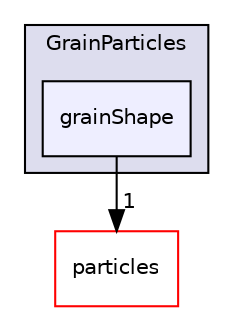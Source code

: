 digraph "src/Particles/GrainParticles/grainShape" {
  compound=true
  node [ fontsize="10", fontname="Helvetica"];
  edge [ labelfontsize="10", labelfontname="Helvetica"];
  subgraph clusterdir_235fea78dcb80d617f7ea9245e30dcf9 {
    graph [ bgcolor="#ddddee", pencolor="black", label="GrainParticles" fontname="Helvetica", fontsize="10", URL="dir_235fea78dcb80d617f7ea9245e30dcf9.html"]
  dir_a8846d28eecd75790586c0a45a85af0b [shape=box, label="grainShape", style="filled", fillcolor="#eeeeff", pencolor="black", URL="dir_a8846d28eecd75790586c0a45a85af0b.html"];
  }
  dir_b351bcc3c60d144476bd2e30437abfde [shape=box label="particles" fillcolor="white" style="filled" color="red" URL="dir_b351bcc3c60d144476bd2e30437abfde.html"];
  dir_a8846d28eecd75790586c0a45a85af0b->dir_b351bcc3c60d144476bd2e30437abfde [headlabel="1", labeldistance=1.5 headhref="dir_000067_000075.html"];
}
